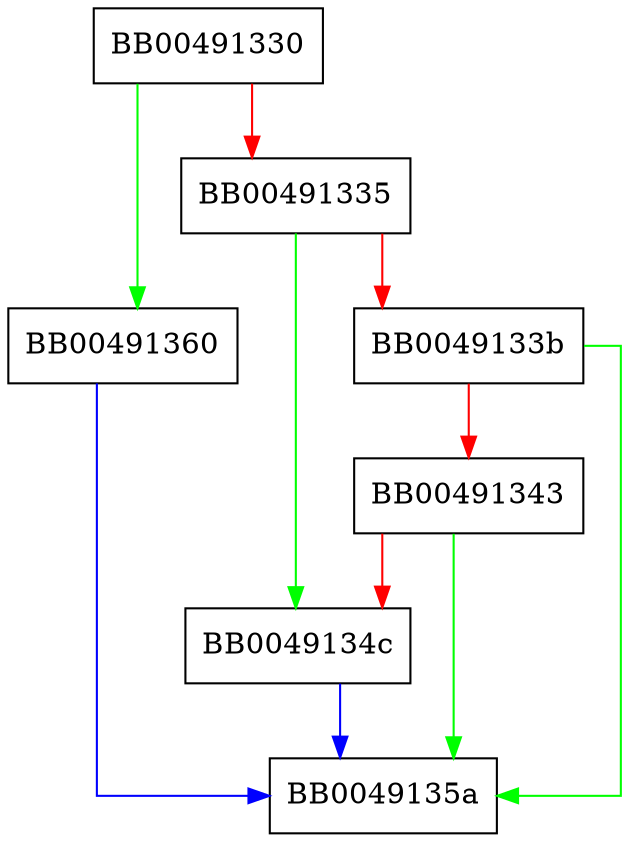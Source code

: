digraph SSL_get0_security_ex_data {
  node [shape="box"];
  graph [splines=ortho];
  BB00491330 -> BB00491360 [color="green"];
  BB00491330 -> BB00491335 [color="red"];
  BB00491335 -> BB0049134c [color="green"];
  BB00491335 -> BB0049133b [color="red"];
  BB0049133b -> BB0049135a [color="green"];
  BB0049133b -> BB00491343 [color="red"];
  BB00491343 -> BB0049135a [color="green"];
  BB00491343 -> BB0049134c [color="red"];
  BB0049134c -> BB0049135a [color="blue"];
  BB00491360 -> BB0049135a [color="blue"];
}